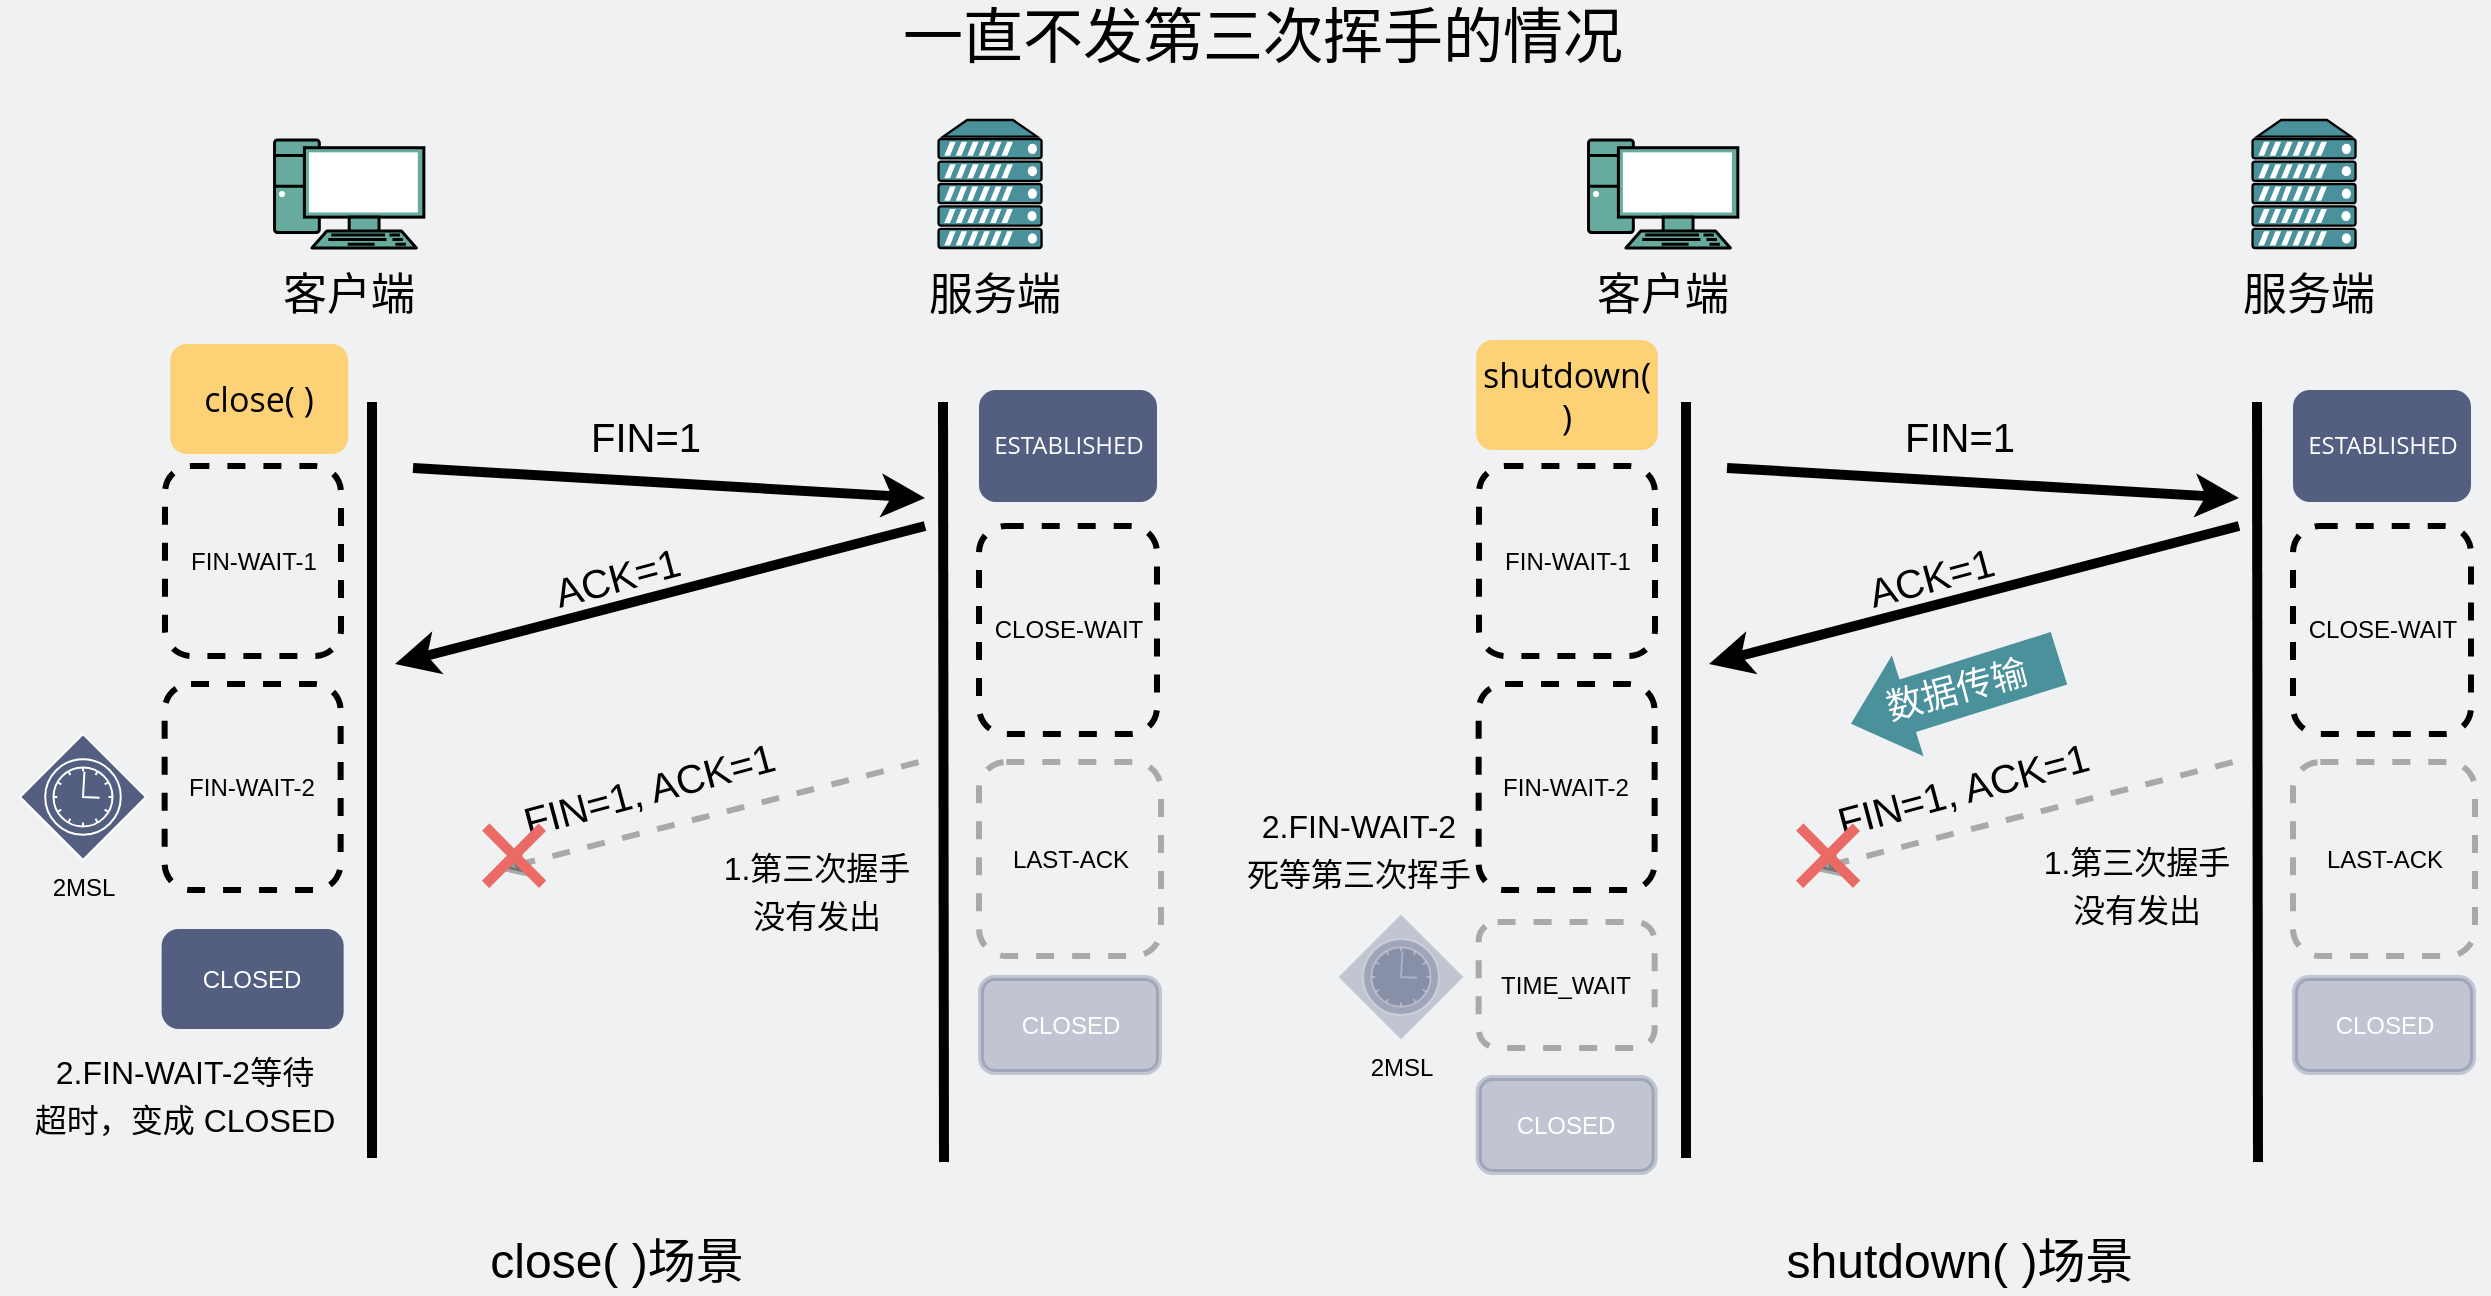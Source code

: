 <mxfile version="14.9.6" type="github">
  <diagram id="3228e29e-7158-1315-38df-8450db1d8a1d" name="Page-1">
    <mxGraphModel dx="1351" dy="104" grid="0" gridSize="10" guides="1" tooltips="1" connect="1" arrows="1" fold="1" page="1" pageScale="1" pageWidth="650" pageHeight="600" background="#EFF1F3" math="0" shadow="0">
      <root>
        <mxCell id="0" />
        <mxCell id="1" parent="0" />
        <mxCell id="_KJd5dzx4qh3lxpyMWcO-2" value="" style="fontColor=#0066CC;verticalAlign=top;verticalLabelPosition=bottom;labelPosition=center;align=center;html=1;outlineConnect=0;gradientColor=none;gradientDirection=north;strokeWidth=2;shape=mxgraph.networks.pc;fillColor=#67AB9F;fontSize=30;" parent="1" vertex="1">
          <mxGeometry x="148.27" y="686" width="74.65" height="54" as="geometry" />
        </mxCell>
        <mxCell id="T-5VQnCJckOgUX1Wp16H-28" value="客户端" style="text;html=1;strokeColor=none;fillColor=none;align=center;verticalAlign=middle;whiteSpace=wrap;rounded=0;fontSize=22;" parent="1" vertex="1">
          <mxGeometry x="96.09" y="754" width="179" height="20" as="geometry" />
        </mxCell>
        <mxCell id="aH1-eks404bDhsACtXEq-2" value="" style="fontColor=#0066CC;verticalAlign=top;verticalLabelPosition=bottom;labelPosition=center;align=center;html=1;outlineConnect=0;gradientColor=none;gradientDirection=north;strokeWidth=2;shape=mxgraph.networks.server;fillColor=#4A919B;" parent="1" vertex="1">
          <mxGeometry x="480.27" y="676" width="51.5" height="64" as="geometry" />
        </mxCell>
        <mxCell id="aH1-eks404bDhsACtXEq-3" value="服务端" style="text;html=1;strokeColor=none;fillColor=none;align=center;verticalAlign=middle;whiteSpace=wrap;rounded=0;fontSize=22;" parent="1" vertex="1">
          <mxGeometry x="419.27" y="754" width="179" height="20" as="geometry" />
        </mxCell>
        <mxCell id="aH1-eks404bDhsACtXEq-4" value="&lt;span style=&quot;font-size: 30px&quot;&gt;一直不发第三次挥手的情况&lt;/span&gt;" style="text;html=1;strokeColor=none;fillColor=none;align=center;verticalAlign=middle;whiteSpace=wrap;rounded=0;" parent="1" vertex="1">
          <mxGeometry x="444.96" y="620" width="395" height="28" as="geometry" />
        </mxCell>
        <mxCell id="aH1-eks404bDhsACtXEq-7" value="" style="endArrow=none;html=1;strokeWidth=5;" parent="1" edge="1">
          <mxGeometry width="50" height="50" relative="1" as="geometry">
            <mxPoint x="197" y="1195" as="sourcePoint" />
            <mxPoint x="197" y="817" as="targetPoint" />
          </mxGeometry>
        </mxCell>
        <mxCell id="aH1-eks404bDhsACtXEq-10" value="" style="endArrow=classic;html=1;strokeWidth=5;fontSize=20;" parent="1" edge="1">
          <mxGeometry width="50" height="50" relative="1" as="geometry">
            <mxPoint x="217.5" y="850" as="sourcePoint" />
            <mxPoint x="473.5" y="865" as="targetPoint" />
          </mxGeometry>
        </mxCell>
        <mxCell id="aH1-eks404bDhsACtXEq-11" value="FIN=1" style="text;html=1;strokeColor=none;fillColor=none;align=center;verticalAlign=middle;whiteSpace=wrap;rounded=0;fontSize=20;" parent="1" vertex="1">
          <mxGeometry x="287.5" y="823" width="92" height="21" as="geometry" />
        </mxCell>
        <mxCell id="aH1-eks404bDhsACtXEq-12" value="" style="endArrow=none;html=1;strokeWidth=5;startArrow=classic;startFill=1;endFill=0;" parent="1" edge="1">
          <mxGeometry width="50" height="50" relative="1" as="geometry">
            <mxPoint x="208.5" y="948" as="sourcePoint" />
            <mxPoint x="473.5" y="879" as="targetPoint" />
          </mxGeometry>
        </mxCell>
        <mxCell id="aH1-eks404bDhsACtXEq-16" value="FIN-WAIT-1" style="rounded=1;whiteSpace=wrap;html=1;strokeColor=#000000;fillColor=none;dashed=1;strokeWidth=3;" parent="1" vertex="1">
          <mxGeometry x="93.5" y="849" width="88" height="95" as="geometry" />
        </mxCell>
        <mxCell id="aH1-eks404bDhsACtXEq-17" value="&lt;span style=&quot;font-family: &amp;quot;open sans&amp;quot; , &amp;quot;clear sans&amp;quot; , &amp;quot;helvetica neue&amp;quot; , &amp;quot;helvetica&amp;quot; , &amp;quot;arial&amp;quot; , sans-serif&quot;&gt;&lt;font style=&quot;font-size: 12px&quot;&gt;ESTABLISHED&lt;/font&gt;&lt;/span&gt;" style="rounded=1;whiteSpace=wrap;html=1;dashed=1;strokeWidth=3;strokeColor=none;fillColor=#535E80;fontColor=#FFFFFF;" parent="1" vertex="1">
          <mxGeometry x="500.5" y="811" width="89" height="56" as="geometry" />
        </mxCell>
        <mxCell id="aH1-eks404bDhsACtXEq-18" value="&lt;span&gt;CLOSE-WAIT&lt;/span&gt;" style="rounded=1;whiteSpace=wrap;html=1;strokeColor=#000000;dashed=1;strokeWidth=3;fillColor=none;" parent="1" vertex="1">
          <mxGeometry x="500.5" y="879" width="89" height="104" as="geometry" />
        </mxCell>
        <mxCell id="aH1-eks404bDhsACtXEq-19" value="LAST-ACK" style="rounded=1;whiteSpace=wrap;html=1;strokeColor=#000000;fillColor=none;dashed=1;strokeWidth=3;opacity=30;" parent="1" vertex="1">
          <mxGeometry x="500.5" y="997" width="91" height="97" as="geometry" />
        </mxCell>
        <mxCell id="aH1-eks404bDhsACtXEq-21" value="FIN-WAIT-2" style="rounded=1;whiteSpace=wrap;html=1;strokeColor=#000000;dashed=1;strokeWidth=3;fillColor=none;" parent="1" vertex="1">
          <mxGeometry x="93.32" y="958" width="88" height="103" as="geometry" />
        </mxCell>
        <mxCell id="aH1-eks404bDhsACtXEq-22" value="ACK=1" style="text;html=1;strokeColor=none;fillColor=none;align=center;verticalAlign=middle;whiteSpace=wrap;rounded=0;fontSize=20;rotation=-15;" parent="1" vertex="1">
          <mxGeometry x="185.09" y="887.92" width="269" height="32" as="geometry" />
        </mxCell>
        <mxCell id="YXoqQ_mGJv7HDvLP6CB5-1" value="" style="endArrow=none;html=1;strokeWidth=5;" parent="1" edge="1">
          <mxGeometry width="50" height="50" relative="1" as="geometry">
            <mxPoint x="483" y="1197" as="sourcePoint" />
            <mxPoint x="482.5" y="817" as="targetPoint" />
          </mxGeometry>
        </mxCell>
        <mxCell id="CZwPZS3a3ZRwMsVz8uld-1" value="" style="endArrow=none;html=1;strokeWidth=3;startArrow=classic;startFill=1;endFill=0;dashed=1;opacity=30;" parent="1" edge="1">
          <mxGeometry width="50" height="50" relative="1" as="geometry">
            <mxPoint x="260" y="1051" as="sourcePoint" />
            <mxPoint x="474.5" y="996" as="targetPoint" />
          </mxGeometry>
        </mxCell>
        <mxCell id="CZwPZS3a3ZRwMsVz8uld-3" value="FIN=1, ACK=1" style="text;html=1;strokeColor=none;fillColor=none;align=center;verticalAlign=middle;whiteSpace=wrap;rounded=0;fontSize=20;rotation=-15;" parent="1" vertex="1">
          <mxGeometry x="201" y="994" width="269" height="32" as="geometry" />
        </mxCell>
        <mxCell id="CZwPZS3a3ZRwMsVz8uld-5" value="&lt;font color=&quot;#ffffff&quot;&gt;CLOSED&lt;/font&gt;" style="rounded=1;whiteSpace=wrap;html=1;strokeWidth=3;strokeColor=#535E80;fillColor=#535E80;" parent="1" vertex="1">
          <mxGeometry x="93.32" y="1082" width="88" height="47" as="geometry" />
        </mxCell>
        <mxCell id="CZwPZS3a3ZRwMsVz8uld-6" value="&lt;font color=&quot;#ffffff&quot;&gt;CLOSED&lt;/font&gt;" style="rounded=1;whiteSpace=wrap;html=1;strokeWidth=3;strokeColor=#535E80;fillColor=#535E80;opacity=30;" parent="1" vertex="1">
          <mxGeometry x="501.5" y="1105" width="89" height="47" as="geometry" />
        </mxCell>
        <mxCell id="CZwPZS3a3ZRwMsVz8uld-7" value="" style="points=[[0.25,0.25,0],[0.5,0,0],[0.75,0.25,0],[1,0.5,0],[0.75,0.75,0],[0.5,1,0],[0.25,0.75,0],[0,0.5,0]];shape=mxgraph.bpmn.gateway2;html=1;verticalLabelPosition=bottom;labelBackgroundColor=#ffffff;verticalAlign=top;align=center;perimeter=rhombusPerimeter;outlineConnect=0;outline=standard;symbol=timer;fillColor=#535E80;strokeColor=#FFFFFF;" parent="1" vertex="1">
          <mxGeometry x="21" y="983" width="63" height="63" as="geometry" />
        </mxCell>
        <mxCell id="CZwPZS3a3ZRwMsVz8uld-8" value="2MSL" style="text;html=1;strokeColor=none;fillColor=none;align=center;verticalAlign=middle;whiteSpace=wrap;rounded=0;" parent="1" vertex="1">
          <mxGeometry x="32.5" y="1050" width="40" height="20" as="geometry" />
        </mxCell>
        <mxCell id="620c4s5pLBTuJ2dwkKwi-3" value="&lt;span style=&quot;font-family: &amp;#34;open sans&amp;#34; , &amp;#34;clear sans&amp;#34; , &amp;#34;helvetica neue&amp;#34; , &amp;#34;helvetica&amp;#34; , &amp;#34;arial&amp;#34; , sans-serif&quot;&gt;&lt;font&gt;&lt;font style=&quot;font-size: 17px&quot;&gt;close( )&lt;/font&gt;&lt;br&gt;&lt;/font&gt;&lt;/span&gt;" style="rounded=1;whiteSpace=wrap;html=1;dashed=1;strokeWidth=3;strokeColor=none;fillColor=#FDD276;" parent="1" vertex="1">
          <mxGeometry x="96.09" y="788" width="89" height="55" as="geometry" />
        </mxCell>
        <mxCell id="1dWW6wGH6WIk6x0DDNvy-1" value="&lt;font style=&quot;font-size: 72px&quot; color=&quot;#ea6b66&quot;&gt;×&lt;/font&gt;" style="text;html=1;strokeColor=none;fillColor=none;align=center;verticalAlign=middle;whiteSpace=wrap;rounded=0;opacity=30;" parent="1" vertex="1">
          <mxGeometry x="247.5" y="1033" width="40" height="20" as="geometry" />
        </mxCell>
        <mxCell id="_vr0naVQsVy4s_z6ZWFj-1" value="&lt;font style=&quot;font-size: 16px&quot;&gt;1.第三次握手&lt;br&gt;没有发出&lt;/font&gt;" style="text;html=1;strokeColor=none;fillColor=none;align=center;verticalAlign=middle;whiteSpace=wrap;rounded=0;fontSize=20;rotation=0;" parent="1" vertex="1">
          <mxGeometry x="345" y="1044" width="149" height="32" as="geometry" />
        </mxCell>
        <mxCell id="_vr0naVQsVy4s_z6ZWFj-2" value="&lt;font style=&quot;font-size: 16px&quot;&gt;2.FIN-WAIT-2等待&lt;br&gt;超时，变成 CLOSED&lt;/font&gt;" style="text;html=1;strokeColor=none;fillColor=none;align=center;verticalAlign=middle;whiteSpace=wrap;rounded=0;fontSize=20;rotation=0;" parent="1" vertex="1">
          <mxGeometry x="11" y="1131" width="185" height="62" as="geometry" />
        </mxCell>
        <mxCell id="_vr0naVQsVy4s_z6ZWFj-3" value="" style="shape=flexArrow;endArrow=classic;html=1;fontColor=#FFFFFF;gradientColor=none;endWidth=24.382;endSize=9.583;width=27.5;strokeColor=none;fillColor=#4A919B;" parent="1" edge="1">
          <mxGeometry width="50" height="50" relative="1" as="geometry">
            <mxPoint x="1040.96" y="945" as="sourcePoint" />
            <mxPoint x="936" y="978" as="targetPoint" />
          </mxGeometry>
        </mxCell>
        <mxCell id="_vr0naVQsVy4s_z6ZWFj-4" value="" style="fontColor=#0066CC;verticalAlign=top;verticalLabelPosition=bottom;labelPosition=center;align=center;html=1;outlineConnect=0;gradientColor=none;gradientDirection=north;strokeWidth=2;shape=mxgraph.networks.pc;fillColor=#67AB9F;fontSize=30;" parent="1" vertex="1">
          <mxGeometry x="805.27" y="686" width="74.65" height="54" as="geometry" />
        </mxCell>
        <mxCell id="_vr0naVQsVy4s_z6ZWFj-5" value="客户端" style="text;html=1;strokeColor=none;fillColor=none;align=center;verticalAlign=middle;whiteSpace=wrap;rounded=0;fontSize=22;" parent="1" vertex="1">
          <mxGeometry x="753.09" y="754" width="179" height="20" as="geometry" />
        </mxCell>
        <mxCell id="_vr0naVQsVy4s_z6ZWFj-6" value="" style="fontColor=#0066CC;verticalAlign=top;verticalLabelPosition=bottom;labelPosition=center;align=center;html=1;outlineConnect=0;gradientColor=none;gradientDirection=north;strokeWidth=2;shape=mxgraph.networks.server;fillColor=#4A919B;" parent="1" vertex="1">
          <mxGeometry x="1137.27" y="676" width="51.5" height="64" as="geometry" />
        </mxCell>
        <mxCell id="_vr0naVQsVy4s_z6ZWFj-7" value="服务端" style="text;html=1;strokeColor=none;fillColor=none;align=center;verticalAlign=middle;whiteSpace=wrap;rounded=0;fontSize=22;" parent="1" vertex="1">
          <mxGeometry x="1076.27" y="754" width="179" height="20" as="geometry" />
        </mxCell>
        <mxCell id="_vr0naVQsVy4s_z6ZWFj-8" value="" style="endArrow=none;html=1;strokeWidth=5;" parent="1" edge="1">
          <mxGeometry width="50" height="50" relative="1" as="geometry">
            <mxPoint x="854" y="1195" as="sourcePoint" />
            <mxPoint x="854" y="817" as="targetPoint" />
          </mxGeometry>
        </mxCell>
        <mxCell id="_vr0naVQsVy4s_z6ZWFj-9" value="" style="endArrow=classic;html=1;strokeWidth=5;fontSize=20;" parent="1" edge="1">
          <mxGeometry width="50" height="50" relative="1" as="geometry">
            <mxPoint x="874.5" y="850" as="sourcePoint" />
            <mxPoint x="1130.5" y="865" as="targetPoint" />
          </mxGeometry>
        </mxCell>
        <mxCell id="_vr0naVQsVy4s_z6ZWFj-10" value="FIN=1" style="text;html=1;strokeColor=none;fillColor=none;align=center;verticalAlign=middle;whiteSpace=wrap;rounded=0;fontSize=20;" parent="1" vertex="1">
          <mxGeometry x="944.5" y="823" width="92" height="21" as="geometry" />
        </mxCell>
        <mxCell id="_vr0naVQsVy4s_z6ZWFj-11" value="" style="endArrow=none;html=1;strokeWidth=5;startArrow=classic;startFill=1;endFill=0;" parent="1" edge="1">
          <mxGeometry width="50" height="50" relative="1" as="geometry">
            <mxPoint x="865.5" y="948" as="sourcePoint" />
            <mxPoint x="1130.5" y="879" as="targetPoint" />
          </mxGeometry>
        </mxCell>
        <mxCell id="_vr0naVQsVy4s_z6ZWFj-12" value="FIN-WAIT-1" style="rounded=1;whiteSpace=wrap;html=1;strokeColor=#000000;fillColor=none;dashed=1;strokeWidth=3;" parent="1" vertex="1">
          <mxGeometry x="750.5" y="849" width="88" height="95" as="geometry" />
        </mxCell>
        <mxCell id="_vr0naVQsVy4s_z6ZWFj-13" value="&lt;span style=&quot;font-family: &amp;quot;open sans&amp;quot; , &amp;quot;clear sans&amp;quot; , &amp;quot;helvetica neue&amp;quot; , &amp;quot;helvetica&amp;quot; , &amp;quot;arial&amp;quot; , sans-serif&quot;&gt;&lt;font style=&quot;font-size: 12px&quot;&gt;ESTABLISHED&lt;/font&gt;&lt;/span&gt;" style="rounded=1;whiteSpace=wrap;html=1;dashed=1;strokeWidth=3;strokeColor=none;fillColor=#535E80;fontColor=#FFFFFF;" parent="1" vertex="1">
          <mxGeometry x="1157.5" y="811" width="89" height="56" as="geometry" />
        </mxCell>
        <mxCell id="_vr0naVQsVy4s_z6ZWFj-14" value="&lt;span&gt;CLOSE-WAIT&lt;/span&gt;" style="rounded=1;whiteSpace=wrap;html=1;strokeColor=#000000;dashed=1;strokeWidth=3;fillColor=none;" parent="1" vertex="1">
          <mxGeometry x="1157.5" y="879" width="89" height="104" as="geometry" />
        </mxCell>
        <mxCell id="_vr0naVQsVy4s_z6ZWFj-15" value="LAST-ACK" style="rounded=1;whiteSpace=wrap;html=1;strokeColor=#000000;fillColor=none;dashed=1;strokeWidth=3;opacity=30;" parent="1" vertex="1">
          <mxGeometry x="1157.5" y="997" width="91" height="97" as="geometry" />
        </mxCell>
        <mxCell id="_vr0naVQsVy4s_z6ZWFj-16" value="FIN-WAIT-2" style="rounded=1;whiteSpace=wrap;html=1;strokeColor=#000000;dashed=1;strokeWidth=3;fillColor=none;" parent="1" vertex="1">
          <mxGeometry x="750.32" y="958" width="88" height="103" as="geometry" />
        </mxCell>
        <mxCell id="_vr0naVQsVy4s_z6ZWFj-17" value="ACK=1" style="text;html=1;strokeColor=none;fillColor=none;align=center;verticalAlign=middle;whiteSpace=wrap;rounded=0;fontSize=20;rotation=-15;" parent="1" vertex="1">
          <mxGeometry x="842.09" y="887.92" width="269" height="32" as="geometry" />
        </mxCell>
        <mxCell id="_vr0naVQsVy4s_z6ZWFj-18" value="" style="endArrow=none;html=1;strokeWidth=5;" parent="1" edge="1">
          <mxGeometry width="50" height="50" relative="1" as="geometry">
            <mxPoint x="1140" y="1197" as="sourcePoint" />
            <mxPoint x="1139.5" y="817" as="targetPoint" />
          </mxGeometry>
        </mxCell>
        <mxCell id="_vr0naVQsVy4s_z6ZWFj-19" value="" style="endArrow=none;html=1;strokeWidth=3;startArrow=classic;startFill=1;endFill=0;dashed=1;opacity=30;" parent="1" edge="1">
          <mxGeometry width="50" height="50" relative="1" as="geometry">
            <mxPoint x="917" y="1051" as="sourcePoint" />
            <mxPoint x="1131.5" y="996" as="targetPoint" />
          </mxGeometry>
        </mxCell>
        <mxCell id="_vr0naVQsVy4s_z6ZWFj-20" value="FIN=1, ACK=1" style="text;html=1;strokeColor=none;fillColor=none;align=center;verticalAlign=middle;whiteSpace=wrap;rounded=0;fontSize=20;rotation=-15;" parent="1" vertex="1">
          <mxGeometry x="858" y="994" width="269" height="32" as="geometry" />
        </mxCell>
        <mxCell id="_vr0naVQsVy4s_z6ZWFj-21" value="TIME_WAIT" style="rounded=1;whiteSpace=wrap;html=1;strokeColor=#000000;fillColor=none;dashed=1;strokeWidth=3;opacity=30;" parent="1" vertex="1">
          <mxGeometry x="750.32" y="1077" width="88" height="63" as="geometry" />
        </mxCell>
        <mxCell id="_vr0naVQsVy4s_z6ZWFj-22" value="&lt;font color=&quot;#ffffff&quot;&gt;CLOSED&lt;/font&gt;" style="rounded=1;whiteSpace=wrap;html=1;strokeWidth=3;strokeColor=#535E80;fillColor=#535E80;opacity=30;" parent="1" vertex="1">
          <mxGeometry x="750.32" y="1155" width="88" height="47" as="geometry" />
        </mxCell>
        <mxCell id="_vr0naVQsVy4s_z6ZWFj-23" value="&lt;font color=&quot;#ffffff&quot;&gt;CLOSED&lt;/font&gt;" style="rounded=1;whiteSpace=wrap;html=1;strokeWidth=3;strokeColor=#535E80;fillColor=#535E80;opacity=30;" parent="1" vertex="1">
          <mxGeometry x="1158.5" y="1105" width="89" height="47" as="geometry" />
        </mxCell>
        <mxCell id="_vr0naVQsVy4s_z6ZWFj-24" value="" style="points=[[0.25,0.25,0],[0.5,0,0],[0.75,0.25,0],[1,0.5,0],[0.75,0.75,0],[0.5,1,0],[0.25,0.75,0],[0,0.5,0]];shape=mxgraph.bpmn.gateway2;html=1;verticalLabelPosition=bottom;labelBackgroundColor=#ffffff;verticalAlign=top;align=center;perimeter=rhombusPerimeter;outlineConnect=0;outline=standard;symbol=timer;fillColor=#535E80;strokeColor=#FFFFFF;opacity=30;" parent="1" vertex="1">
          <mxGeometry x="680" y="1073" width="63" height="63" as="geometry" />
        </mxCell>
        <mxCell id="_vr0naVQsVy4s_z6ZWFj-25" value="2MSL" style="text;html=1;strokeColor=none;fillColor=none;align=center;verticalAlign=middle;whiteSpace=wrap;rounded=0;opacity=30;" parent="1" vertex="1">
          <mxGeometry x="691.5" y="1140" width="40" height="20" as="geometry" />
        </mxCell>
        <mxCell id="_vr0naVQsVy4s_z6ZWFj-26" value="&lt;span style=&quot;font-family: &amp;#34;open sans&amp;#34; , &amp;#34;clear sans&amp;#34; , &amp;#34;helvetica neue&amp;#34; , &amp;#34;helvetica&amp;#34; , &amp;#34;arial&amp;#34; , sans-serif&quot;&gt;&lt;font&gt;&lt;font style=&quot;font-size: 17px&quot;&gt;shutdown( )&lt;/font&gt;&lt;br&gt;&lt;/font&gt;&lt;/span&gt;" style="rounded=1;whiteSpace=wrap;html=1;dashed=1;strokeWidth=3;strokeColor=none;fillColor=#FDD276;" parent="1" vertex="1">
          <mxGeometry x="749.05" y="786" width="90.91" height="55" as="geometry" />
        </mxCell>
        <mxCell id="_vr0naVQsVy4s_z6ZWFj-27" value="&lt;font style=&quot;font-size: 18px&quot;&gt;数据传输&lt;/font&gt;" style="text;html=1;strokeColor=none;fillColor=none;align=center;verticalAlign=middle;whiteSpace=wrap;rounded=0;fontColor=#FFFFFF;rotation=-15;" parent="1" vertex="1">
          <mxGeometry x="950" y="951" width="79" height="20" as="geometry" />
        </mxCell>
        <mxCell id="_vr0naVQsVy4s_z6ZWFj-28" value="&lt;font style=&quot;font-size: 72px&quot; color=&quot;#ea6b66&quot;&gt;×&lt;/font&gt;" style="text;html=1;strokeColor=none;fillColor=none;align=center;verticalAlign=middle;whiteSpace=wrap;rounded=0;" parent="1" vertex="1">
          <mxGeometry x="904.5" y="1033" width="40" height="20" as="geometry" />
        </mxCell>
        <mxCell id="_vr0naVQsVy4s_z6ZWFj-30" value="&lt;font style=&quot;font-size: 16px&quot;&gt;1.第三次握手&lt;br&gt;没有发出&lt;/font&gt;" style="text;html=1;strokeColor=none;fillColor=none;align=center;verticalAlign=middle;whiteSpace=wrap;rounded=0;fontSize=20;rotation=0;" parent="1" vertex="1">
          <mxGeometry x="1005" y="1041" width="149" height="32" as="geometry" />
        </mxCell>
        <mxCell id="_vr0naVQsVy4s_z6ZWFj-31" value="&lt;font style=&quot;font-size: 16px&quot;&gt;2.FIN-WAIT-2 &lt;br&gt;死等第三次挥手&lt;/font&gt;" style="text;html=1;strokeColor=none;fillColor=none;align=center;verticalAlign=middle;whiteSpace=wrap;rounded=0;fontSize=20;rotation=0;" parent="1" vertex="1">
          <mxGeometry x="598.27" y="1008" width="185" height="62" as="geometry" />
        </mxCell>
        <mxCell id="PuPVfvupcazfyCwxedqb-1" value="&lt;font style=&quot;font-size: 24px&quot;&gt;close( )场景&lt;/font&gt;" style="text;html=1;strokeColor=none;fillColor=none;align=center;verticalAlign=middle;whiteSpace=wrap;rounded=0;fontSize=20;rotation=0;" vertex="1" parent="1">
          <mxGeometry x="245.09" y="1231" width="149" height="32" as="geometry" />
        </mxCell>
        <mxCell id="PuPVfvupcazfyCwxedqb-2" value="&lt;font style=&quot;font-size: 24px&quot;&gt;shutdown( )场景&lt;/font&gt;" style="text;html=1;strokeColor=none;fillColor=none;align=center;verticalAlign=middle;whiteSpace=wrap;rounded=0;fontSize=20;rotation=0;" vertex="1" parent="1">
          <mxGeometry x="895.5" y="1230" width="190" height="33" as="geometry" />
        </mxCell>
      </root>
    </mxGraphModel>
  </diagram>
</mxfile>
